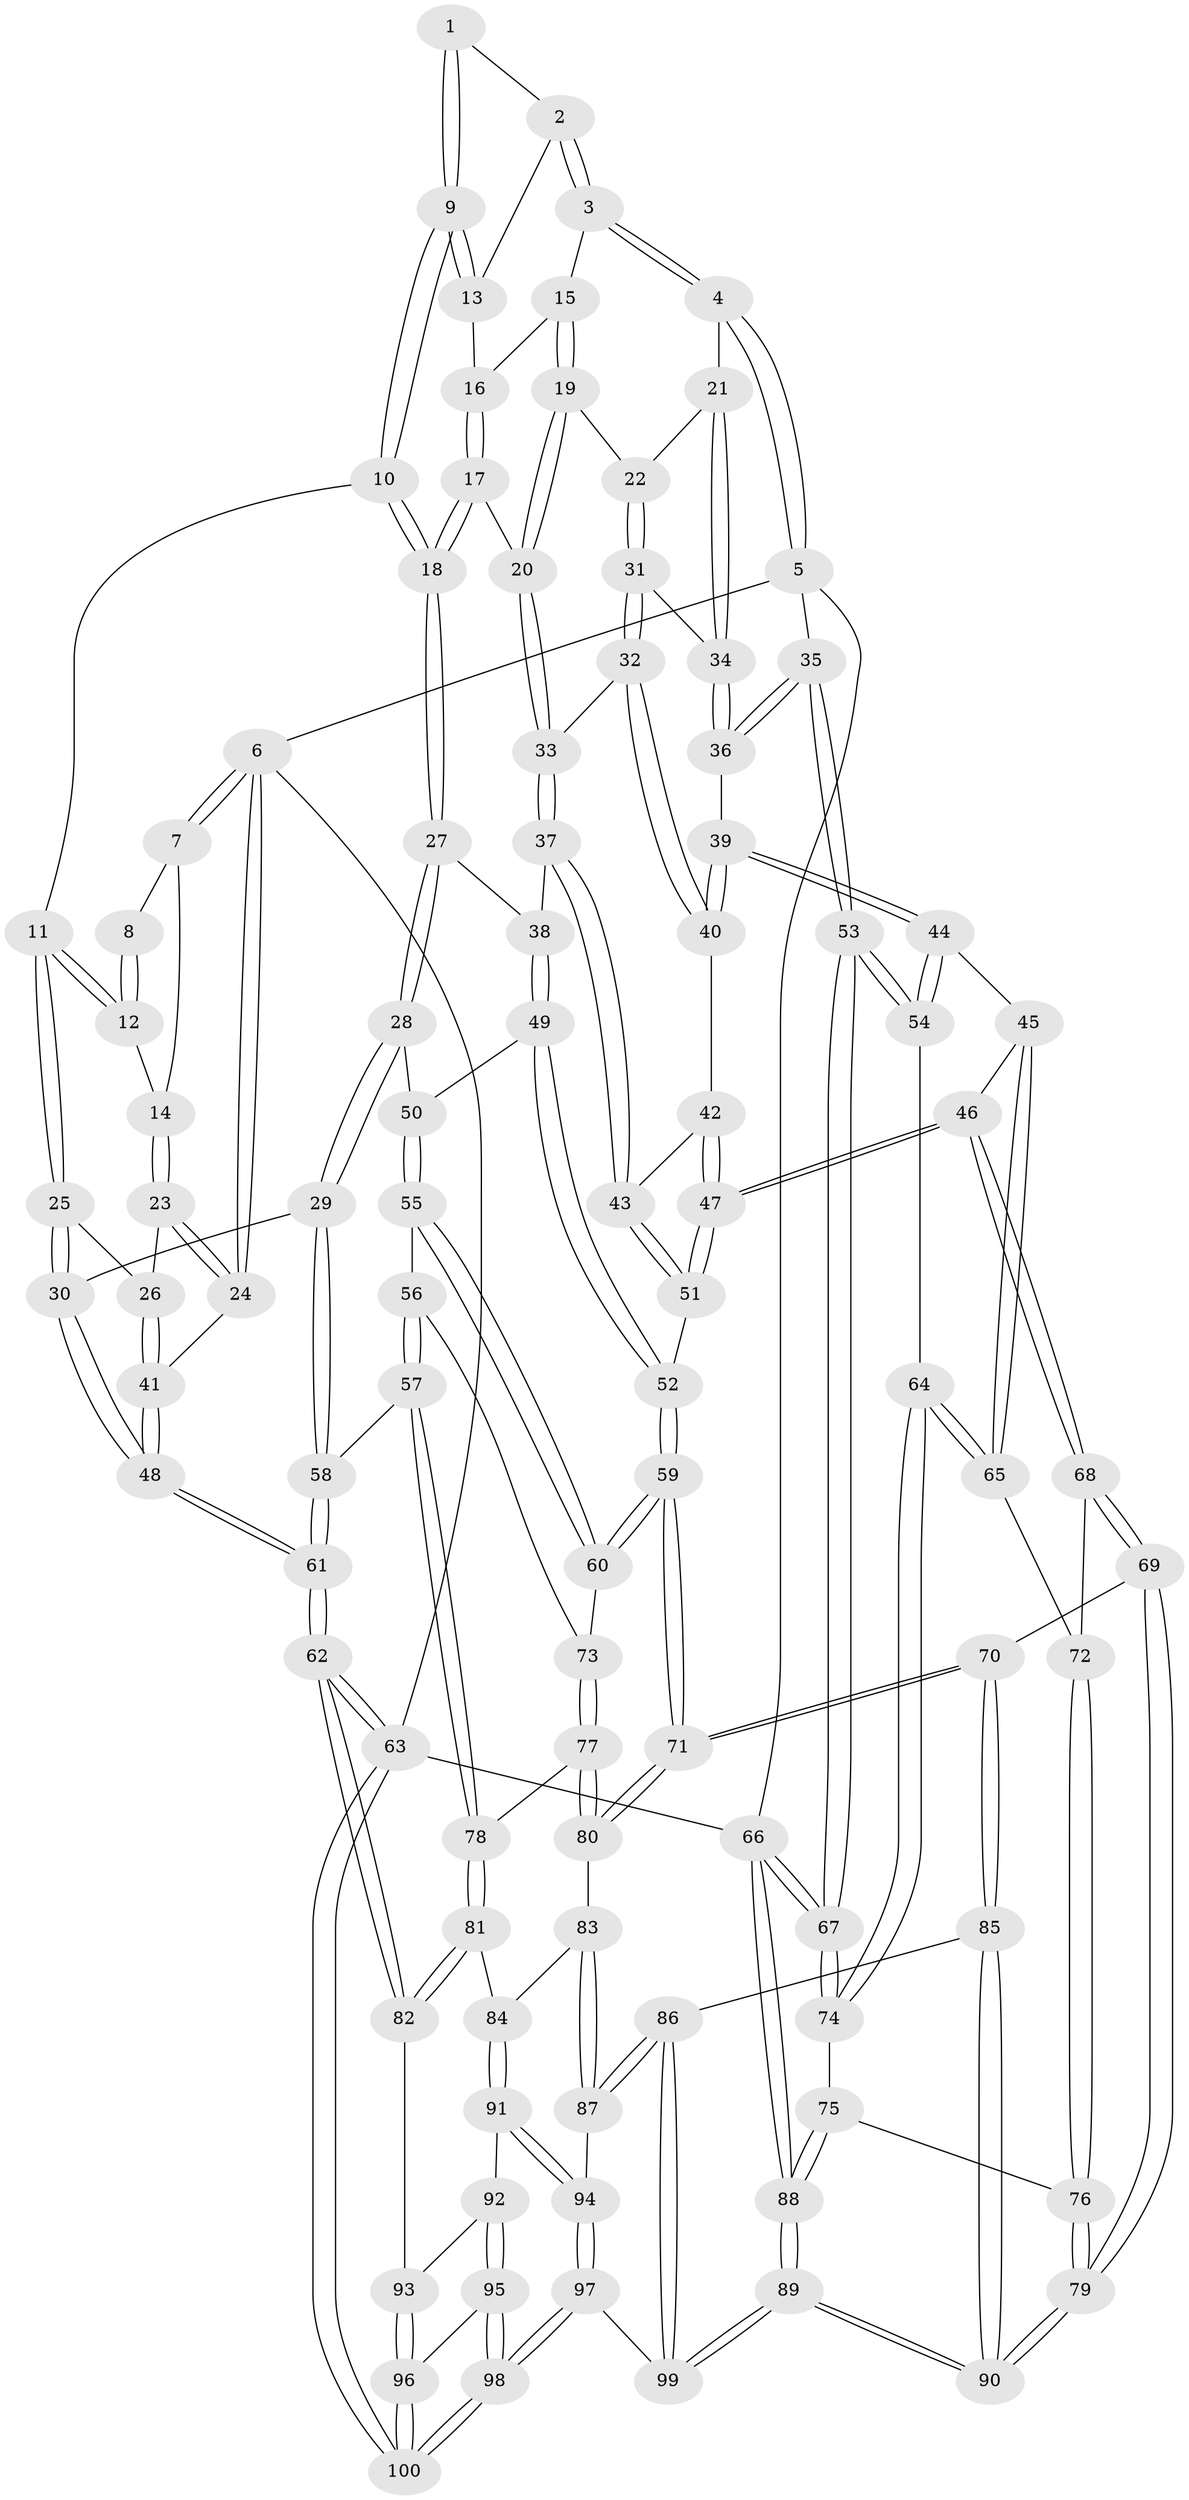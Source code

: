 // Generated by graph-tools (version 1.1) at 2025/27/03/09/25 03:27:05]
// undirected, 100 vertices, 247 edges
graph export_dot {
graph [start="1"]
  node [color=gray90,style=filled];
  1 [pos="+0.4947085196960253+0"];
  2 [pos="+0.6352294404518265+0"];
  3 [pos="+1+0"];
  4 [pos="+1+0"];
  5 [pos="+1+0"];
  6 [pos="+0+0"];
  7 [pos="+0+0"];
  8 [pos="+0.22335645417901553+0"];
  9 [pos="+0.4500738449771239+0.10467530569105804"];
  10 [pos="+0.43500789827669883+0.12242261684520907"];
  11 [pos="+0.4298012427624793+0.12252493501574126"];
  12 [pos="+0.3486802883207163+0.07675404450329006"];
  13 [pos="+0.6024951710731119+0.07870628103527026"];
  14 [pos="+0.19476452340486253+0.11222713248015904"];
  15 [pos="+0.6937204462889757+0.11105487158244146"];
  16 [pos="+0.6262305968022436+0.10215441360617841"];
  17 [pos="+0.5926815742813499+0.22970246772371672"];
  18 [pos="+0.5206318881298512+0.2818114021843007"];
  19 [pos="+0.7395038864494752+0.19077542716093693"];
  20 [pos="+0.7161498218044137+0.23029883662569928"];
  21 [pos="+1+0"];
  22 [pos="+0.8158140938799348+0.1792136625161311"];
  23 [pos="+0.18842189761102648+0.14639182410001914"];
  24 [pos="+0+0"];
  25 [pos="+0.23223208113775717+0.2960593700041839"];
  26 [pos="+0.17168758499479445+0.24705302236211854"];
  27 [pos="+0.514914781513906+0.3223192494094057"];
  28 [pos="+0.5008888162120471+0.34129443656198033"];
  29 [pos="+0.3002797571090888+0.4066897471362381"];
  30 [pos="+0.2806225757285051+0.3883667265481294"];
  31 [pos="+0.8679078114172+0.2857229424791879"];
  32 [pos="+0.8039831078496426+0.32058989277342986"];
  33 [pos="+0.7366679486684178+0.33470012607158967"];
  34 [pos="+0.8992040156128128+0.2937677566525015"];
  35 [pos="+1+0.29953624506245635"];
  36 [pos="+0.940302101837839+0.33361171295326714"];
  37 [pos="+0.7157683805596984+0.36779315877867985"];
  38 [pos="+0.714504966572399+0.3678420227654186"];
  39 [pos="+0.9121331023340843+0.4112865360858297"];
  40 [pos="+0.854946837599108+0.4122780813735312"];
  41 [pos="+0+0.2713478478587622"];
  42 [pos="+0.8481465060525567+0.41546977640093075"];
  43 [pos="+0.7469682699660347+0.43426655863940106"];
  44 [pos="+0.9347038022604119+0.48313240658628887"];
  45 [pos="+0.8793817893567301+0.5275641716202538"];
  46 [pos="+0.833131299356443+0.5533902001177556"];
  47 [pos="+0.8278631111518256+0.5477007574431543"];
  48 [pos="+0+0.5390701458306626"];
  49 [pos="+0.6008473009728097+0.482146555208341"];
  50 [pos="+0.5533171049751793+0.46825129730110293"];
  51 [pos="+0.747506017169453+0.4792047251853908"];
  52 [pos="+0.6648973083160505+0.5352605340925551"];
  53 [pos="+1+0.5645909468654315"];
  54 [pos="+1+0.5646193427114008"];
  55 [pos="+0.5263751810242356+0.5190784161365594"];
  56 [pos="+0.43249448697178566+0.5863509057896982"];
  57 [pos="+0.35379992130963656+0.6089462024227781"];
  58 [pos="+0.3039976359252745+0.4597931601249246"];
  59 [pos="+0.6513904262190825+0.6521959130619759"];
  60 [pos="+0.6249345439527639+0.6445648716340936"];
  61 [pos="+0+0.6993609948659053"];
  62 [pos="+0+0.7045124569400331"];
  63 [pos="+0+1"];
  64 [pos="+1+0.62903090894749"];
  65 [pos="+0.9897841285299777+0.6313788884953938"];
  66 [pos="+1+1"];
  67 [pos="+1+0.7541223263038487"];
  68 [pos="+0.8239212619542771+0.6349082738757816"];
  69 [pos="+0.7488166103257129+0.7407143750692966"];
  70 [pos="+0.7193777674759221+0.7402487056856139"];
  71 [pos="+0.7098079848606728+0.7329666080244887"];
  72 [pos="+0.9585330513363448+0.642477270551341"];
  73 [pos="+0.6002762234227588+0.6449911908081294"];
  74 [pos="+0.9597447649131017+0.7702149069113075"];
  75 [pos="+0.9233492592403076+0.7784948676141867"];
  76 [pos="+0.9214873897563317+0.7781659429534857"];
  77 [pos="+0.48765385955542745+0.7007245989410984"];
  78 [pos="+0.35168545860430794+0.6180871244831546"];
  79 [pos="+0.8106027262949947+0.7928295294397311"];
  80 [pos="+0.5169740948980236+0.7594338753879281"];
  81 [pos="+0.3250063228318473+0.66072474018625"];
  82 [pos="+0+0.7114644928555999"];
  83 [pos="+0.5056604793301823+0.7788765507184953"];
  84 [pos="+0.3366054781055165+0.7620993574023748"];
  85 [pos="+0.6384206878919343+0.867662953661053"];
  86 [pos="+0.5492620253724175+0.9217834053645299"];
  87 [pos="+0.5018666245872172+0.8897232286485918"];
  88 [pos="+1+1"];
  89 [pos="+0.937755922090746+1"];
  90 [pos="+0.9375269113302885+1"];
  91 [pos="+0.3284583750493707+0.8420604064683855"];
  92 [pos="+0.2779176021802364+0.8722725044368432"];
  93 [pos="+0.13727851022881832+0.8450353166182655"];
  94 [pos="+0.3849903585969291+0.8815394635850645"];
  95 [pos="+0.2707125637041852+0.901834353785512"];
  96 [pos="+0.1445914785503292+0.9691074114001691"];
  97 [pos="+0.39455365210963905+1"];
  98 [pos="+0.20944541626983346+1"];
  99 [pos="+0.55066294031275+1"];
  100 [pos="+0.07623972005961978+1"];
  1 -- 2;
  1 -- 9;
  1 -- 9;
  2 -- 3;
  2 -- 3;
  2 -- 13;
  3 -- 4;
  3 -- 4;
  3 -- 15;
  4 -- 5;
  4 -- 5;
  4 -- 21;
  5 -- 6;
  5 -- 35;
  5 -- 66;
  6 -- 7;
  6 -- 7;
  6 -- 24;
  6 -- 24;
  6 -- 63;
  7 -- 8;
  7 -- 14;
  8 -- 12;
  8 -- 12;
  9 -- 10;
  9 -- 10;
  9 -- 13;
  9 -- 13;
  10 -- 11;
  10 -- 18;
  10 -- 18;
  11 -- 12;
  11 -- 12;
  11 -- 25;
  11 -- 25;
  12 -- 14;
  13 -- 16;
  14 -- 23;
  14 -- 23;
  15 -- 16;
  15 -- 19;
  15 -- 19;
  16 -- 17;
  16 -- 17;
  17 -- 18;
  17 -- 18;
  17 -- 20;
  18 -- 27;
  18 -- 27;
  19 -- 20;
  19 -- 20;
  19 -- 22;
  20 -- 33;
  20 -- 33;
  21 -- 22;
  21 -- 34;
  21 -- 34;
  22 -- 31;
  22 -- 31;
  23 -- 24;
  23 -- 24;
  23 -- 26;
  24 -- 41;
  25 -- 26;
  25 -- 30;
  25 -- 30;
  26 -- 41;
  26 -- 41;
  27 -- 28;
  27 -- 28;
  27 -- 38;
  28 -- 29;
  28 -- 29;
  28 -- 50;
  29 -- 30;
  29 -- 58;
  29 -- 58;
  30 -- 48;
  30 -- 48;
  31 -- 32;
  31 -- 32;
  31 -- 34;
  32 -- 33;
  32 -- 40;
  32 -- 40;
  33 -- 37;
  33 -- 37;
  34 -- 36;
  34 -- 36;
  35 -- 36;
  35 -- 36;
  35 -- 53;
  35 -- 53;
  36 -- 39;
  37 -- 38;
  37 -- 43;
  37 -- 43;
  38 -- 49;
  38 -- 49;
  39 -- 40;
  39 -- 40;
  39 -- 44;
  39 -- 44;
  40 -- 42;
  41 -- 48;
  41 -- 48;
  42 -- 43;
  42 -- 47;
  42 -- 47;
  43 -- 51;
  43 -- 51;
  44 -- 45;
  44 -- 54;
  44 -- 54;
  45 -- 46;
  45 -- 65;
  45 -- 65;
  46 -- 47;
  46 -- 47;
  46 -- 68;
  46 -- 68;
  47 -- 51;
  47 -- 51;
  48 -- 61;
  48 -- 61;
  49 -- 50;
  49 -- 52;
  49 -- 52;
  50 -- 55;
  50 -- 55;
  51 -- 52;
  52 -- 59;
  52 -- 59;
  53 -- 54;
  53 -- 54;
  53 -- 67;
  53 -- 67;
  54 -- 64;
  55 -- 56;
  55 -- 60;
  55 -- 60;
  56 -- 57;
  56 -- 57;
  56 -- 73;
  57 -- 58;
  57 -- 78;
  57 -- 78;
  58 -- 61;
  58 -- 61;
  59 -- 60;
  59 -- 60;
  59 -- 71;
  59 -- 71;
  60 -- 73;
  61 -- 62;
  61 -- 62;
  62 -- 63;
  62 -- 63;
  62 -- 82;
  62 -- 82;
  63 -- 100;
  63 -- 100;
  63 -- 66;
  64 -- 65;
  64 -- 65;
  64 -- 74;
  64 -- 74;
  65 -- 72;
  66 -- 67;
  66 -- 67;
  66 -- 88;
  66 -- 88;
  67 -- 74;
  67 -- 74;
  68 -- 69;
  68 -- 69;
  68 -- 72;
  69 -- 70;
  69 -- 79;
  69 -- 79;
  70 -- 71;
  70 -- 71;
  70 -- 85;
  70 -- 85;
  71 -- 80;
  71 -- 80;
  72 -- 76;
  72 -- 76;
  73 -- 77;
  73 -- 77;
  74 -- 75;
  75 -- 76;
  75 -- 88;
  75 -- 88;
  76 -- 79;
  76 -- 79;
  77 -- 78;
  77 -- 80;
  77 -- 80;
  78 -- 81;
  78 -- 81;
  79 -- 90;
  79 -- 90;
  80 -- 83;
  81 -- 82;
  81 -- 82;
  81 -- 84;
  82 -- 93;
  83 -- 84;
  83 -- 87;
  83 -- 87;
  84 -- 91;
  84 -- 91;
  85 -- 86;
  85 -- 90;
  85 -- 90;
  86 -- 87;
  86 -- 87;
  86 -- 99;
  86 -- 99;
  87 -- 94;
  88 -- 89;
  88 -- 89;
  89 -- 90;
  89 -- 90;
  89 -- 99;
  89 -- 99;
  91 -- 92;
  91 -- 94;
  91 -- 94;
  92 -- 93;
  92 -- 95;
  92 -- 95;
  93 -- 96;
  93 -- 96;
  94 -- 97;
  94 -- 97;
  95 -- 96;
  95 -- 98;
  95 -- 98;
  96 -- 100;
  96 -- 100;
  97 -- 98;
  97 -- 98;
  97 -- 99;
  98 -- 100;
  98 -- 100;
}
